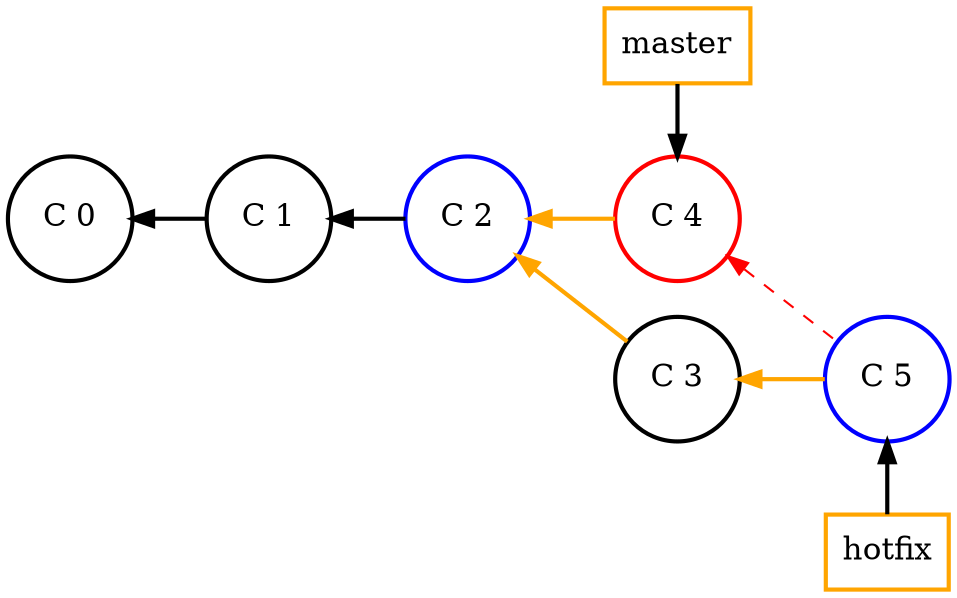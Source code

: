 digraph git_merge_fast_fwd {
    splines=line
    rankdir=LR
    bgcolor=transparent

    node[width=0.3, shape=rect,fontsize=15.0, style=bold, color=orange]
    edge[dir=back, style=bold]
    master [label="master"]
    hotfix [label="hotfix"]

    node[ shape=circle,fontsize=15.0, color=""]
    edge[dir=back]

    c_0 [label="C 0", group=master]
    c_1 [label="C 1", group=master]
    c_3 [label="C 3", group=branch]

    /* Marked nodes */
    node[shape=circle, color=blue]
    c_2 [label="C 2", group=master]
    c_5 [label="C 5", group=branch]

    node[shape=circle, color=red]
    c_4 [label="C 4", group=master]

    c_0 -> c_1 -> c_2
    edge[color=orange]
    c_2 -> c_4
    c_2 -> c_3
    c_3 -> c_5

    edge[color=""]
    master -> c_4 [dir="", minlen=2]
    c_5 -> hotfix [minlen=2]

    c_4 -> c_5 [color=red, style=dashed]

    {rank=same; master c_4 c_3}
    {rank=same; c_5 hotfix}

}
